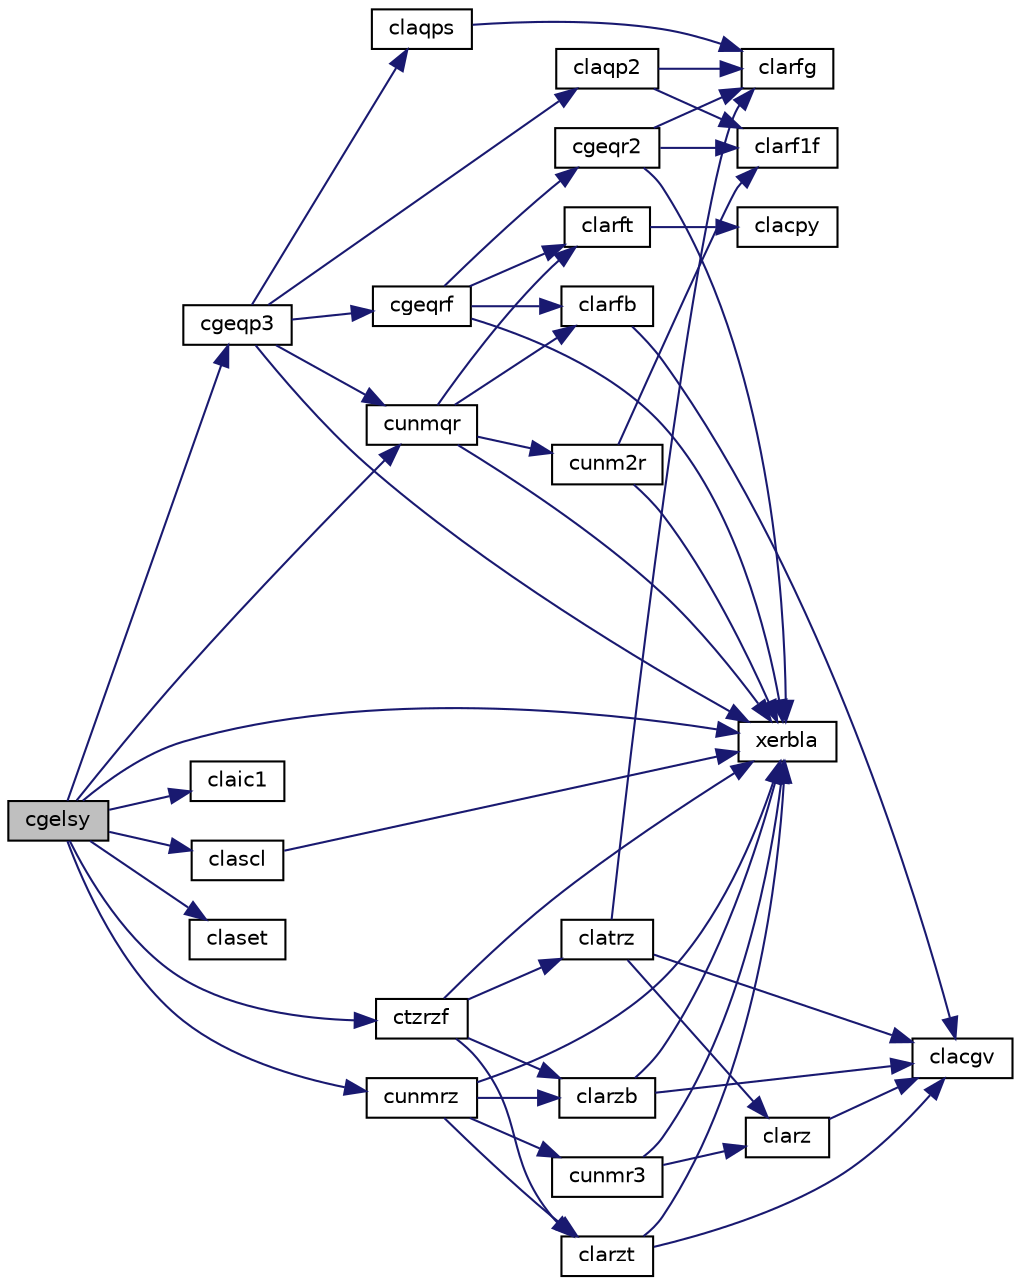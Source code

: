 digraph "cgelsy"
{
 // LATEX_PDF_SIZE
  edge [fontname="Helvetica",fontsize="10",labelfontname="Helvetica",labelfontsize="10"];
  node [fontname="Helvetica",fontsize="10",shape=record];
  rankdir="LR";
  Node1 [label="cgelsy",height=0.2,width=0.4,color="black", fillcolor="grey75", style="filled", fontcolor="black",tooltip="CGELSY solves overdetermined or underdetermined systems for GE matrices"];
  Node1 -> Node2 [color="midnightblue",fontsize="10",style="solid",fontname="Helvetica"];
  Node2 [label="cgeqp3",height=0.2,width=0.4,color="black", fillcolor="white", style="filled",URL="$cgeqp3_8f.html#a3947eb2e884bf32f7380f22c501151e9",tooltip="CGEQP3"];
  Node2 -> Node3 [color="midnightblue",fontsize="10",style="solid",fontname="Helvetica"];
  Node3 [label="cgeqrf",height=0.2,width=0.4,color="black", fillcolor="white", style="filled",URL="$cgeqrf_8f.html#a333680795e2818318a1c6f6d1a503722",tooltip="CGEQRF"];
  Node3 -> Node4 [color="midnightblue",fontsize="10",style="solid",fontname="Helvetica"];
  Node4 [label="cgeqr2",height=0.2,width=0.4,color="black", fillcolor="white", style="filled",URL="$cgeqr2_8f.html#a134d9e0dc9857945b85acc090ca19ade",tooltip="CGEQR2 computes the QR factorization of a general rectangular matrix using an unblocked algorithm."];
  Node4 -> Node5 [color="midnightblue",fontsize="10",style="solid",fontname="Helvetica"];
  Node5 [label="clarf1f",height=0.2,width=0.4,color="black", fillcolor="white", style="filled",URL="$clarf1f_8f.html#a3e28406862b5295433c9210497d2c392",tooltip="CLARF1F applies an elementary reflector to a general rectangular"];
  Node4 -> Node6 [color="midnightblue",fontsize="10",style="solid",fontname="Helvetica"];
  Node6 [label="clarfg",height=0.2,width=0.4,color="black", fillcolor="white", style="filled",URL="$clarfg_8f.html#ab546cf8718b98ecdc6aae99a34ffb1bf",tooltip="CLARFG generates an elementary reflector (Householder matrix)."];
  Node4 -> Node7 [color="midnightblue",fontsize="10",style="solid",fontname="Helvetica"];
  Node7 [label="xerbla",height=0.2,width=0.4,color="black", fillcolor="white", style="filled",URL="$xerbla_8f.html#a377ee61015baf8dea7770b3a404b1c07",tooltip="XERBLA"];
  Node3 -> Node8 [color="midnightblue",fontsize="10",style="solid",fontname="Helvetica"];
  Node8 [label="clarfb",height=0.2,width=0.4,color="black", fillcolor="white", style="filled",URL="$clarfb_8f.html#a625578c63463d61350ee393cd3f9aeb6",tooltip="CLARFB applies a block reflector or its conjugate-transpose to a general rectangular matrix."];
  Node8 -> Node9 [color="midnightblue",fontsize="10",style="solid",fontname="Helvetica"];
  Node9 [label="clacgv",height=0.2,width=0.4,color="black", fillcolor="white", style="filled",URL="$clacgv_8f.html#a0ff51770edb0cdc7328fdae7ace7954e",tooltip="CLACGV conjugates a complex vector."];
  Node3 -> Node10 [color="midnightblue",fontsize="10",style="solid",fontname="Helvetica"];
  Node10 [label="clarft",height=0.2,width=0.4,color="black", fillcolor="white", style="filled",URL="$clarft_8f.html#ace2252c98183bbc6395b1e355342b8e5",tooltip="CLARFT forms the triangular factor T of a block reflector H = I - vtvH"];
  Node10 -> Node11 [color="midnightblue",fontsize="10",style="solid",fontname="Helvetica"];
  Node11 [label="clacpy",height=0.2,width=0.4,color="black", fillcolor="white", style="filled",URL="$clacpy_8f.html#afcee53f42831342f7c863bfc55d2d159",tooltip="CLACPY copies all or part of one two-dimensional array to another."];
  Node3 -> Node7 [color="midnightblue",fontsize="10",style="solid",fontname="Helvetica"];
  Node2 -> Node12 [color="midnightblue",fontsize="10",style="solid",fontname="Helvetica"];
  Node12 [label="claqp2",height=0.2,width=0.4,color="black", fillcolor="white", style="filled",URL="$claqp2_8f.html#a7f8a4e460d67969566c16fd87c40da7f",tooltip="CLAQP2 computes a QR factorization with column pivoting of the matrix block."];
  Node12 -> Node5 [color="midnightblue",fontsize="10",style="solid",fontname="Helvetica"];
  Node12 -> Node6 [color="midnightblue",fontsize="10",style="solid",fontname="Helvetica"];
  Node2 -> Node13 [color="midnightblue",fontsize="10",style="solid",fontname="Helvetica"];
  Node13 [label="claqps",height=0.2,width=0.4,color="black", fillcolor="white", style="filled",URL="$claqps_8f.html#ab49e6140e8e4e82cb86ee10aa6c8a49a",tooltip="CLAQPS computes a step of QR factorization with column pivoting of a real m-by-n matrix A by using BL..."];
  Node13 -> Node6 [color="midnightblue",fontsize="10",style="solid",fontname="Helvetica"];
  Node2 -> Node14 [color="midnightblue",fontsize="10",style="solid",fontname="Helvetica"];
  Node14 [label="cunmqr",height=0.2,width=0.4,color="black", fillcolor="white", style="filled",URL="$cunmqr_8f.html#ab9eeeabc3611b824f98b8ff5934a8f3e",tooltip="CUNMQR"];
  Node14 -> Node8 [color="midnightblue",fontsize="10",style="solid",fontname="Helvetica"];
  Node14 -> Node10 [color="midnightblue",fontsize="10",style="solid",fontname="Helvetica"];
  Node14 -> Node15 [color="midnightblue",fontsize="10",style="solid",fontname="Helvetica"];
  Node15 [label="cunm2r",height=0.2,width=0.4,color="black", fillcolor="white", style="filled",URL="$cunm2r_8f.html#add6fc18563da99ba29abf78e676c8794",tooltip="CUNM2R multiplies a general matrix by the unitary matrix from a QR factorization determined by cgeqrf..."];
  Node15 -> Node5 [color="midnightblue",fontsize="10",style="solid",fontname="Helvetica"];
  Node15 -> Node7 [color="midnightblue",fontsize="10",style="solid",fontname="Helvetica"];
  Node14 -> Node7 [color="midnightblue",fontsize="10",style="solid",fontname="Helvetica"];
  Node2 -> Node7 [color="midnightblue",fontsize="10",style="solid",fontname="Helvetica"];
  Node1 -> Node16 [color="midnightblue",fontsize="10",style="solid",fontname="Helvetica"];
  Node16 [label="claic1",height=0.2,width=0.4,color="black", fillcolor="white", style="filled",URL="$claic1_8f.html#afae2a0fc776e3ff0c015b21b9027e47a",tooltip="CLAIC1 applies one step of incremental condition estimation."];
  Node1 -> Node17 [color="midnightblue",fontsize="10",style="solid",fontname="Helvetica"];
  Node17 [label="clascl",height=0.2,width=0.4,color="black", fillcolor="white", style="filled",URL="$clascl_8f.html#a873d465a5f824b01b7b8eb0156842c19",tooltip="CLASCL multiplies a general rectangular matrix by a real scalar defined as cto/cfrom."];
  Node17 -> Node7 [color="midnightblue",fontsize="10",style="solid",fontname="Helvetica"];
  Node1 -> Node18 [color="midnightblue",fontsize="10",style="solid",fontname="Helvetica"];
  Node18 [label="claset",height=0.2,width=0.4,color="black", fillcolor="white", style="filled",URL="$claset_8f.html#a3666a7cae5a324eab6ae01b5155f1f5b",tooltip="CLASET initializes the off-diagonal elements and the diagonal elements of a matrix to given values."];
  Node1 -> Node19 [color="midnightblue",fontsize="10",style="solid",fontname="Helvetica"];
  Node19 [label="ctzrzf",height=0.2,width=0.4,color="black", fillcolor="white", style="filled",URL="$ctzrzf_8f.html#a7885f99c5a0e2b9c7afa38336b090b6d",tooltip="CTZRZF"];
  Node19 -> Node20 [color="midnightblue",fontsize="10",style="solid",fontname="Helvetica"];
  Node20 [label="clarzb",height=0.2,width=0.4,color="black", fillcolor="white", style="filled",URL="$clarzb_8f.html#a7756312083d8f0376e30456c3da6e61f",tooltip="CLARZB applies a block reflector or its conjugate-transpose to a general matrix."];
  Node20 -> Node9 [color="midnightblue",fontsize="10",style="solid",fontname="Helvetica"];
  Node20 -> Node7 [color="midnightblue",fontsize="10",style="solid",fontname="Helvetica"];
  Node19 -> Node21 [color="midnightblue",fontsize="10",style="solid",fontname="Helvetica"];
  Node21 [label="clarzt",height=0.2,width=0.4,color="black", fillcolor="white", style="filled",URL="$clarzt_8f.html#a7f887d872c63a4035769d7c16f050a14",tooltip="CLARZT forms the triangular factor T of a block reflector H = I - vtvH."];
  Node21 -> Node9 [color="midnightblue",fontsize="10",style="solid",fontname="Helvetica"];
  Node21 -> Node7 [color="midnightblue",fontsize="10",style="solid",fontname="Helvetica"];
  Node19 -> Node22 [color="midnightblue",fontsize="10",style="solid",fontname="Helvetica"];
  Node22 [label="clatrz",height=0.2,width=0.4,color="black", fillcolor="white", style="filled",URL="$clatrz_8f.html#a943526ad3c46d744601c6838dec3a20d",tooltip="CLATRZ factors an upper trapezoidal matrix by means of unitary transformations."];
  Node22 -> Node9 [color="midnightblue",fontsize="10",style="solid",fontname="Helvetica"];
  Node22 -> Node6 [color="midnightblue",fontsize="10",style="solid",fontname="Helvetica"];
  Node22 -> Node23 [color="midnightblue",fontsize="10",style="solid",fontname="Helvetica"];
  Node23 [label="clarz",height=0.2,width=0.4,color="black", fillcolor="white", style="filled",URL="$clarz_8f.html#a0218f0e37bf3454f3921ee491258ec4d",tooltip="CLARZ applies an elementary reflector (as returned by stzrzf) to a general matrix."];
  Node23 -> Node9 [color="midnightblue",fontsize="10",style="solid",fontname="Helvetica"];
  Node19 -> Node7 [color="midnightblue",fontsize="10",style="solid",fontname="Helvetica"];
  Node1 -> Node14 [color="midnightblue",fontsize="10",style="solid",fontname="Helvetica"];
  Node1 -> Node24 [color="midnightblue",fontsize="10",style="solid",fontname="Helvetica"];
  Node24 [label="cunmrz",height=0.2,width=0.4,color="black", fillcolor="white", style="filled",URL="$cunmrz_8f.html#a891e2fb2f9e07f4d36eb8693601b6479",tooltip="CUNMRZ"];
  Node24 -> Node20 [color="midnightblue",fontsize="10",style="solid",fontname="Helvetica"];
  Node24 -> Node21 [color="midnightblue",fontsize="10",style="solid",fontname="Helvetica"];
  Node24 -> Node25 [color="midnightblue",fontsize="10",style="solid",fontname="Helvetica"];
  Node25 [label="cunmr3",height=0.2,width=0.4,color="black", fillcolor="white", style="filled",URL="$cunmr3_8f.html#a8033d91426b95b3a8f21e8946cfc4b27",tooltip="CUNMR3 multiplies a general matrix by the unitary matrix from a RZ factorization determined by ctzrzf..."];
  Node25 -> Node23 [color="midnightblue",fontsize="10",style="solid",fontname="Helvetica"];
  Node25 -> Node7 [color="midnightblue",fontsize="10",style="solid",fontname="Helvetica"];
  Node24 -> Node7 [color="midnightblue",fontsize="10",style="solid",fontname="Helvetica"];
  Node1 -> Node7 [color="midnightblue",fontsize="10",style="solid",fontname="Helvetica"];
}
